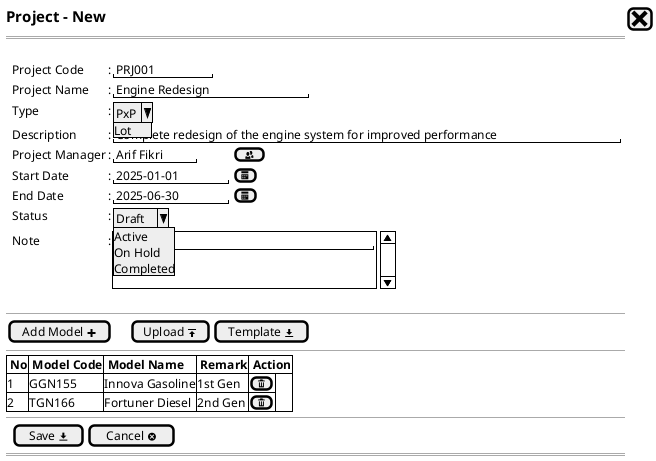 @startsalt
{
  <size:15><b>Project - New|[<size:25><&x>]|*
  ==
  .
  {
    .|Project Code       |: |"PRJ001      "|*
    .|Project Name       |: |"Engine Redesign         "|*
    .|Type               |: |{| ^PxP^Lot^ }|* 
    .|Description        |: |"Complete redesign of the engine system for improved performance"|*
    .|Project Manager    |: |"Arif Fikri"|[ <&people>]|*
    .|Start Date         |: |"  2025-01-01  "|[<&calendar>]|*
    .|End Date           |: |"  2025-06-30  "|[<&calendar>]|*
    .|Status             |: |{| ^Draft^Active^On Hold^Completed^ }|*
    .|Note               |: {SI|"                                "
    .
    .|}*
  }
  .
  --
  {
    [Add Model <&plus>]|.|.|.|[Upload <&data-transfer-upload>]| [Template <&data-transfer-download>]|*
  }
  --
  {#
    |<b> No |<b> Model Code |<b> Model Name     |<b> Remark |<b> Action |*|*|*|*
    | 1     | GGN155        | Innova Gasoline   | 1st Gen   | [<&trash>]|*
    | 2     | TGN166        | Fortuner Diesel   | 2nd Gen   | [<&trash>]|*
  }
  --
  {
  .|[ Save <&data-transfer-download>] |  [Cancel <&circle-x> ]|*
  }
==
}
@endsalt